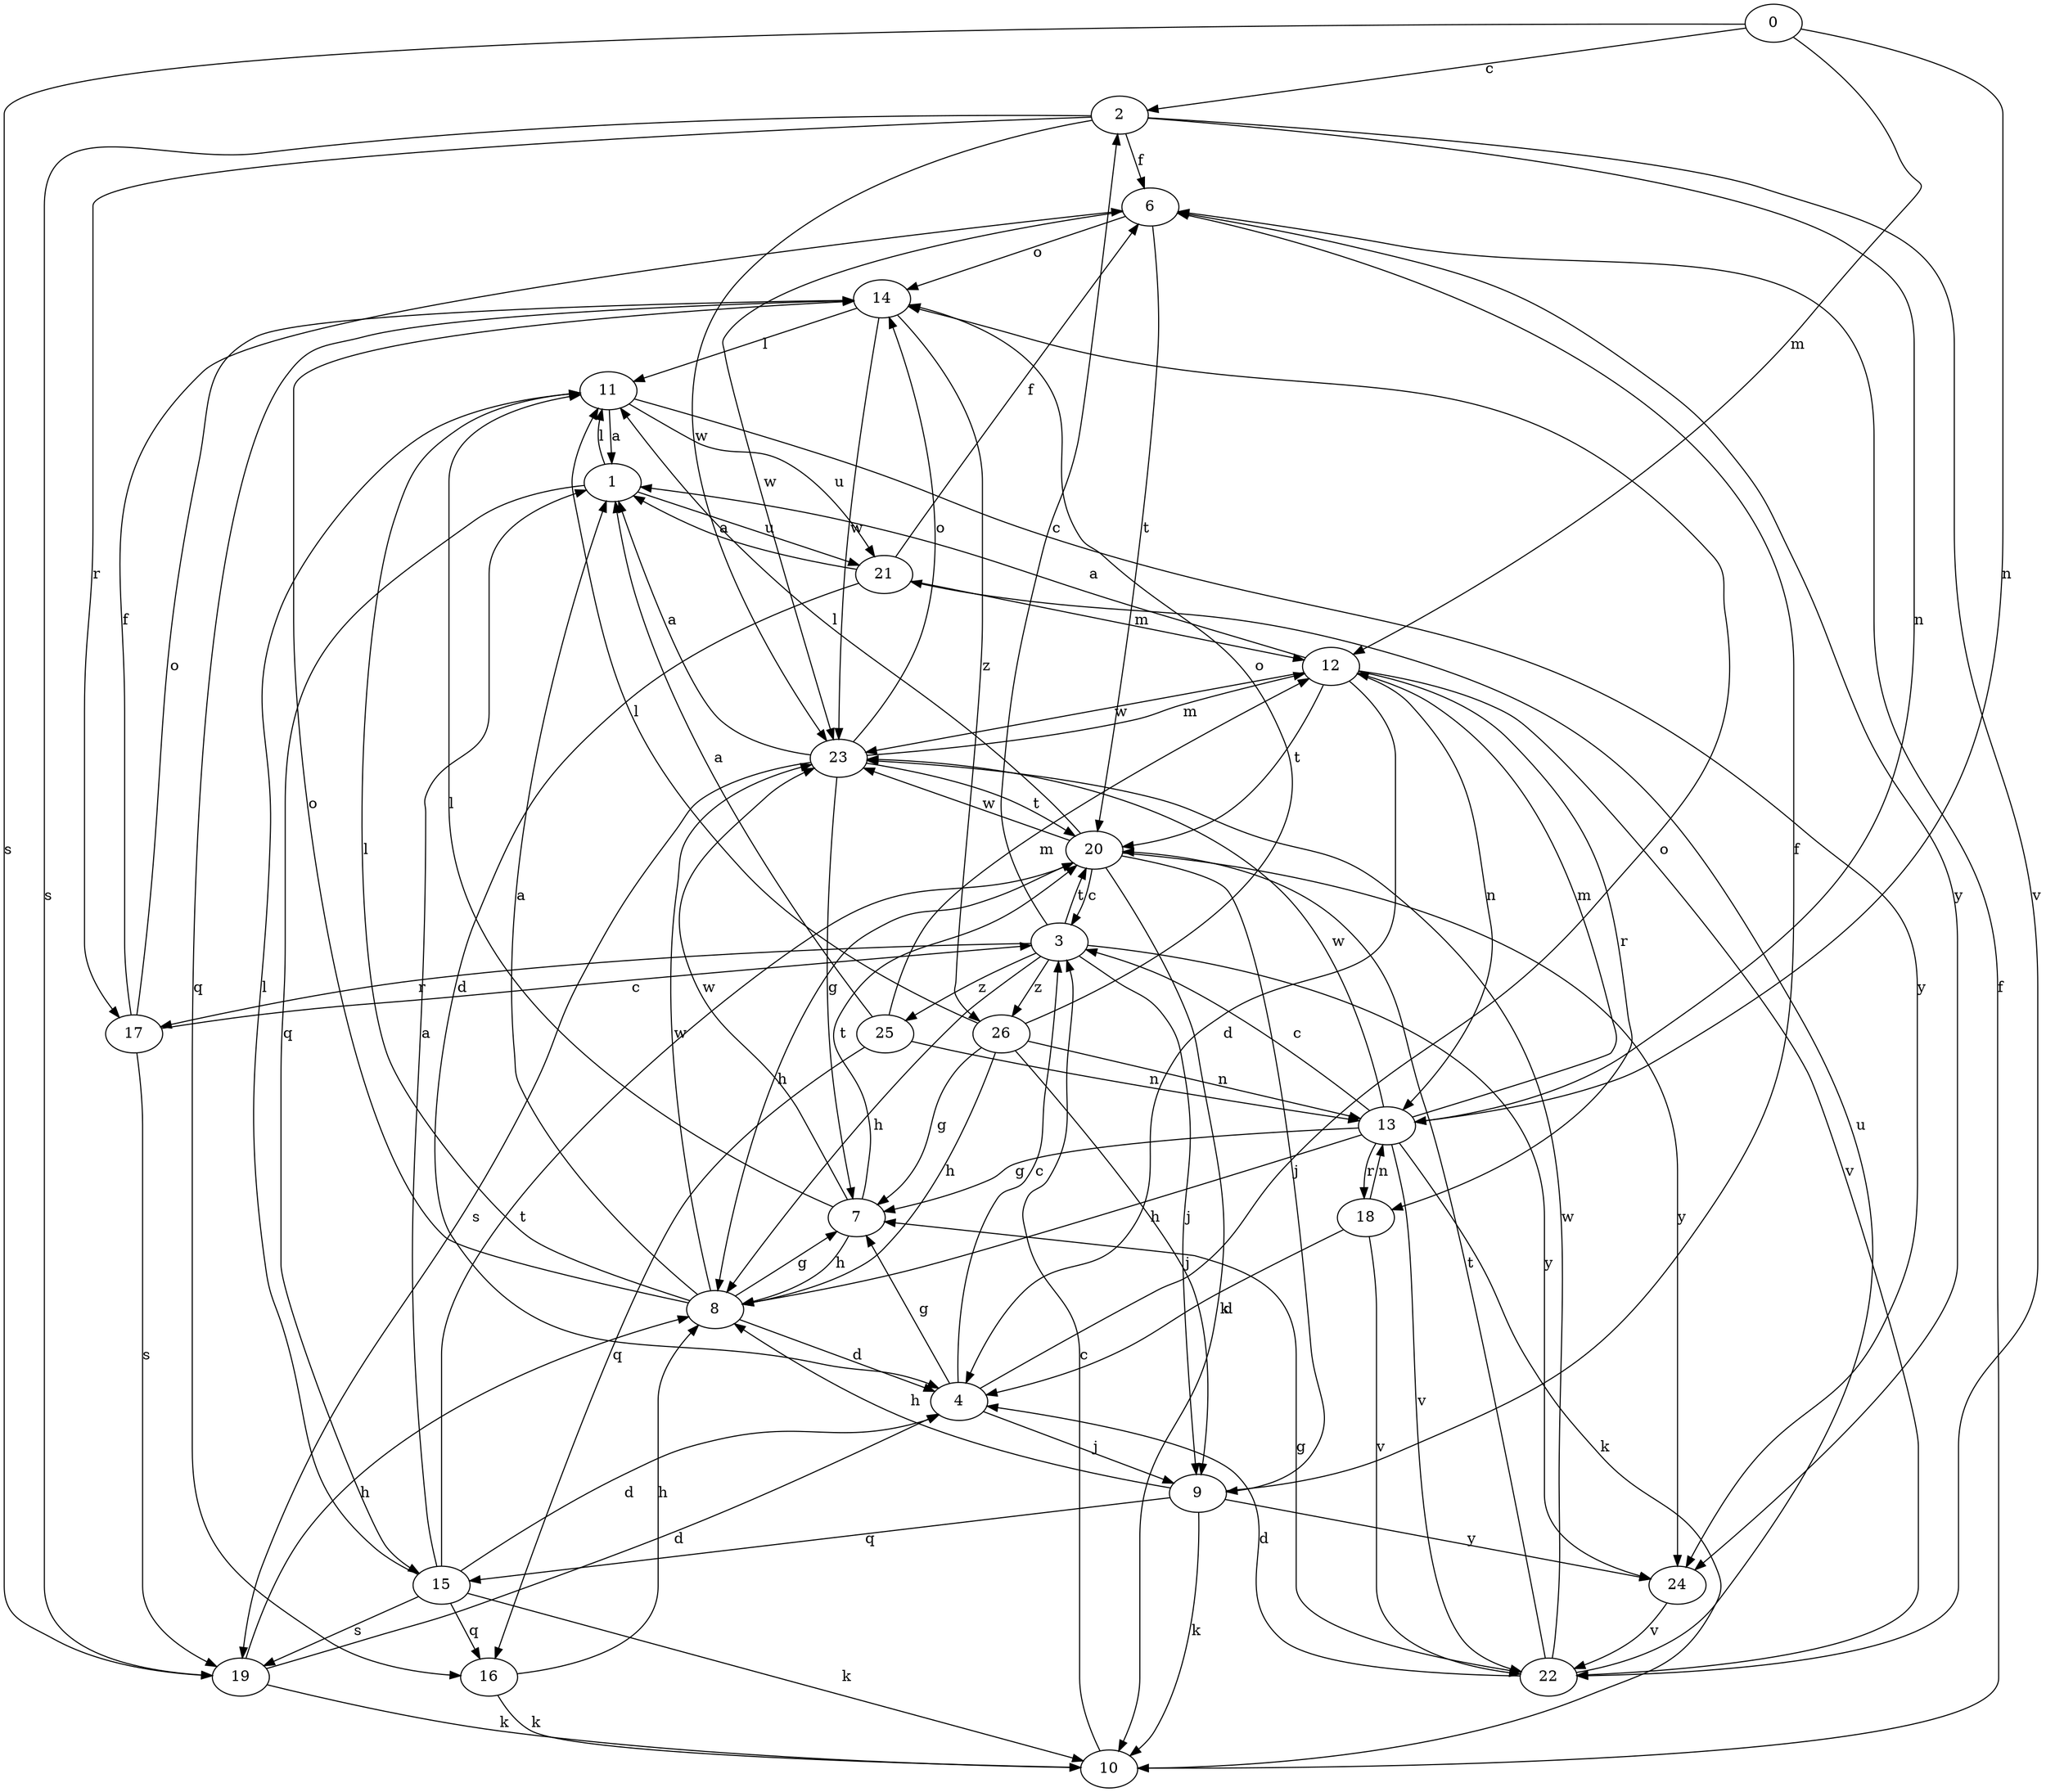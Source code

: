 strict digraph  {
0;
1;
2;
3;
4;
6;
7;
8;
9;
10;
11;
12;
13;
14;
15;
16;
17;
18;
19;
20;
21;
22;
23;
24;
25;
26;
0 -> 2  [label=c];
0 -> 12  [label=m];
0 -> 13  [label=n];
0 -> 19  [label=s];
1 -> 11  [label=l];
1 -> 15  [label=q];
1 -> 21  [label=u];
2 -> 6  [label=f];
2 -> 13  [label=n];
2 -> 17  [label=r];
2 -> 19  [label=s];
2 -> 22  [label=v];
2 -> 23  [label=w];
3 -> 2  [label=c];
3 -> 8  [label=h];
3 -> 9  [label=j];
3 -> 17  [label=r];
3 -> 20  [label=t];
3 -> 24  [label=y];
3 -> 25  [label=z];
3 -> 26  [label=z];
4 -> 3  [label=c];
4 -> 7  [label=g];
4 -> 9  [label=j];
4 -> 14  [label=o];
6 -> 14  [label=o];
6 -> 20  [label=t];
6 -> 23  [label=w];
6 -> 24  [label=y];
7 -> 8  [label=h];
7 -> 11  [label=l];
7 -> 20  [label=t];
7 -> 23  [label=w];
8 -> 1  [label=a];
8 -> 4  [label=d];
8 -> 7  [label=g];
8 -> 11  [label=l];
8 -> 14  [label=o];
8 -> 23  [label=w];
9 -> 6  [label=f];
9 -> 8  [label=h];
9 -> 10  [label=k];
9 -> 15  [label=q];
9 -> 24  [label=y];
10 -> 3  [label=c];
10 -> 6  [label=f];
11 -> 1  [label=a];
11 -> 21  [label=u];
11 -> 24  [label=y];
12 -> 1  [label=a];
12 -> 4  [label=d];
12 -> 13  [label=n];
12 -> 18  [label=r];
12 -> 20  [label=t];
12 -> 22  [label=v];
12 -> 23  [label=w];
13 -> 3  [label=c];
13 -> 7  [label=g];
13 -> 8  [label=h];
13 -> 10  [label=k];
13 -> 12  [label=m];
13 -> 18  [label=r];
13 -> 22  [label=v];
13 -> 23  [label=w];
14 -> 11  [label=l];
14 -> 16  [label=q];
14 -> 23  [label=w];
14 -> 26  [label=z];
15 -> 1  [label=a];
15 -> 4  [label=d];
15 -> 10  [label=k];
15 -> 11  [label=l];
15 -> 16  [label=q];
15 -> 19  [label=s];
15 -> 20  [label=t];
16 -> 8  [label=h];
16 -> 10  [label=k];
17 -> 3  [label=c];
17 -> 6  [label=f];
17 -> 14  [label=o];
17 -> 19  [label=s];
18 -> 4  [label=d];
18 -> 13  [label=n];
18 -> 22  [label=v];
19 -> 4  [label=d];
19 -> 8  [label=h];
19 -> 10  [label=k];
20 -> 3  [label=c];
20 -> 8  [label=h];
20 -> 9  [label=j];
20 -> 10  [label=k];
20 -> 11  [label=l];
20 -> 23  [label=w];
20 -> 24  [label=y];
21 -> 1  [label=a];
21 -> 4  [label=d];
21 -> 6  [label=f];
21 -> 12  [label=m];
22 -> 4  [label=d];
22 -> 7  [label=g];
22 -> 20  [label=t];
22 -> 21  [label=u];
22 -> 23  [label=w];
23 -> 1  [label=a];
23 -> 7  [label=g];
23 -> 12  [label=m];
23 -> 14  [label=o];
23 -> 19  [label=s];
23 -> 20  [label=t];
24 -> 22  [label=v];
25 -> 1  [label=a];
25 -> 12  [label=m];
25 -> 13  [label=n];
25 -> 16  [label=q];
26 -> 7  [label=g];
26 -> 8  [label=h];
26 -> 9  [label=j];
26 -> 11  [label=l];
26 -> 13  [label=n];
26 -> 14  [label=o];
}
